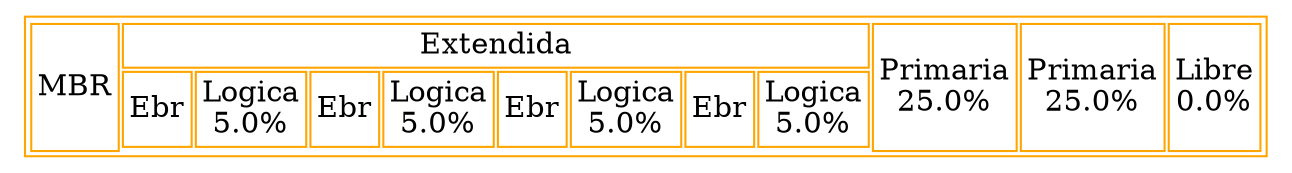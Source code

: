 digraph G{
node[shape=plaintext]
graph[label=<
<table border='1' cellborder='1' cellspacing='2' color='orange'>
<tr><td rowspan='3'>MBR</td>
<td colspan = '8'>Extendida</td>
<td rowspan = '3'>Primaria<br/>25.0%</td>
<td rowspan = '3'>Primaria<br/>25.0%</td>
<td rowspan = '3'>Libre<br/>0.0%</td>
</tr>
<tr><td>Ebr</td><td>Logica<br/>5.0%</td>
<td>Ebr</td><td>Logica<br/>5.0%</td>
<td>Ebr</td><td>Logica<br/>5.0%</td>
<td>Ebr</td><td>Logica<br/>5.0%</td>
</tr>
</table>
>];
}
